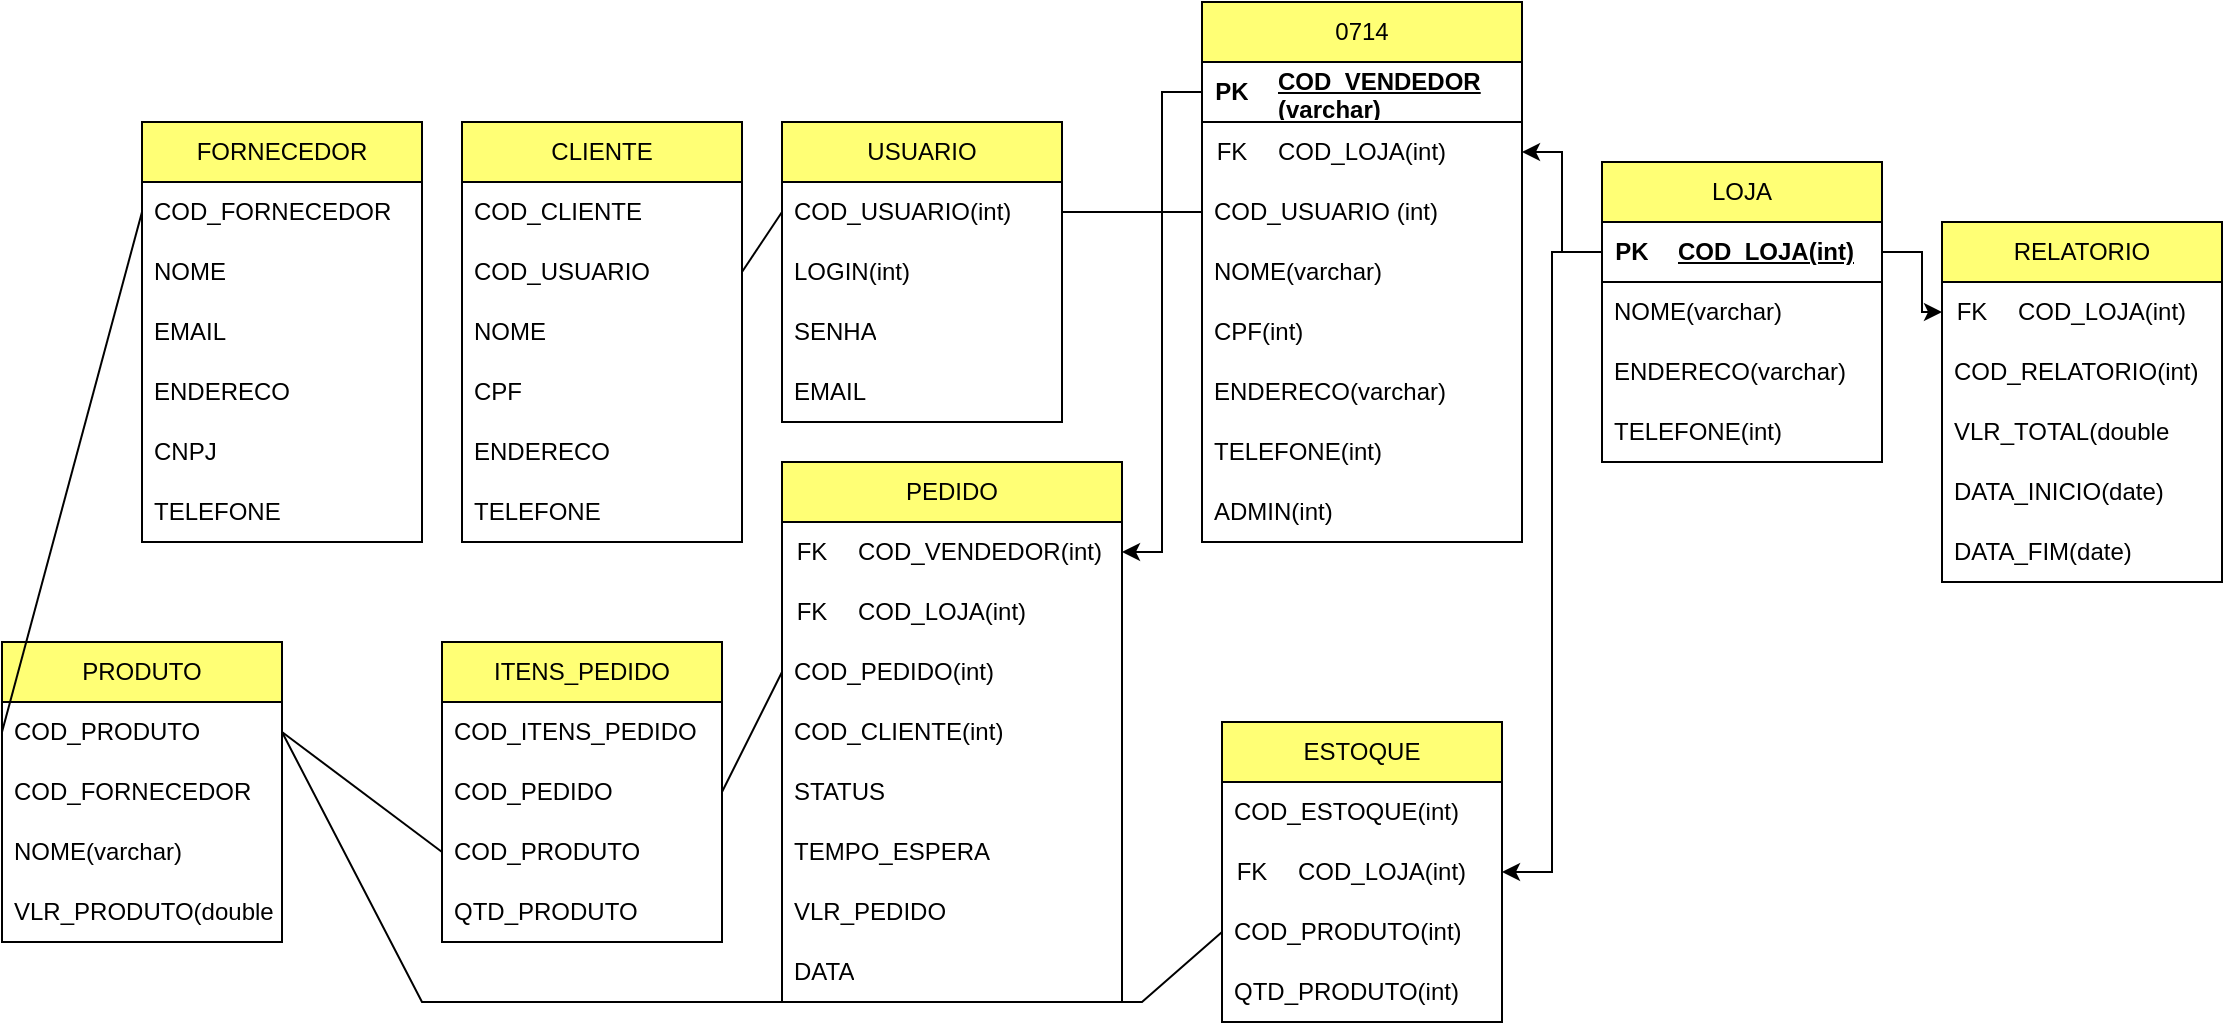<mxfile version="21.7.5" type="github">
  <diagram id="R2lEEEUBdFMjLlhIrx00" name="Page-1">
    <mxGraphModel dx="2072" dy="1129" grid="1" gridSize="10" guides="1" tooltips="1" connect="1" arrows="1" fold="1" page="1" pageScale="1" pageWidth="850" pageHeight="1100" math="0" shadow="0" extFonts="Permanent Marker^https://fonts.googleapis.com/css?family=Permanent+Marker">
      <root>
        <mxCell id="0" />
        <mxCell id="1" parent="0" />
        <mxCell id="6euLBbNawALFKnhl1Kjq-1" value="USUARIO" style="swimlane;fontStyle=0;childLayout=stackLayout;horizontal=1;startSize=30;horizontalStack=0;resizeParent=1;resizeParentMax=0;resizeLast=0;collapsible=1;marginBottom=0;whiteSpace=wrap;html=1;fillColor=#FFFF75;" parent="1" vertex="1">
          <mxGeometry x="170" y="60" width="140" height="150" as="geometry" />
        </mxCell>
        <mxCell id="6euLBbNawALFKnhl1Kjq-2" value="COD_USUARIO(int)" style="text;strokeColor=none;fillColor=none;align=left;verticalAlign=middle;spacingLeft=4;spacingRight=4;overflow=hidden;points=[[0,0.5],[1,0.5]];portConstraint=eastwest;rotatable=0;whiteSpace=wrap;html=1;" parent="6euLBbNawALFKnhl1Kjq-1" vertex="1">
          <mxGeometry y="30" width="140" height="30" as="geometry" />
        </mxCell>
        <mxCell id="6euLBbNawALFKnhl1Kjq-3" value="LOGIN(int)" style="text;strokeColor=none;fillColor=none;align=left;verticalAlign=middle;spacingLeft=4;spacingRight=4;overflow=hidden;points=[[0,0.5],[1,0.5]];portConstraint=eastwest;rotatable=0;whiteSpace=wrap;html=1;" parent="6euLBbNawALFKnhl1Kjq-1" vertex="1">
          <mxGeometry y="60" width="140" height="30" as="geometry" />
        </mxCell>
        <mxCell id="6euLBbNawALFKnhl1Kjq-4" value="SENHA" style="text;strokeColor=none;fillColor=none;align=left;verticalAlign=middle;spacingLeft=4;spacingRight=4;overflow=hidden;points=[[0,0.5],[1,0.5]];portConstraint=eastwest;rotatable=0;whiteSpace=wrap;html=1;" parent="6euLBbNawALFKnhl1Kjq-1" vertex="1">
          <mxGeometry y="90" width="140" height="30" as="geometry" />
        </mxCell>
        <mxCell id="6euLBbNawALFKnhl1Kjq-5" value="EMAIL" style="text;strokeColor=none;fillColor=none;align=left;verticalAlign=middle;spacingLeft=4;spacingRight=4;overflow=hidden;points=[[0,0.5],[1,0.5]];portConstraint=eastwest;rotatable=0;whiteSpace=wrap;html=1;" parent="6euLBbNawALFKnhl1Kjq-1" vertex="1">
          <mxGeometry y="120" width="140" height="30" as="geometry" />
        </mxCell>
        <mxCell id="6euLBbNawALFKnhl1Kjq-6" value="CLIENTE" style="swimlane;fontStyle=0;childLayout=stackLayout;horizontal=1;startSize=30;horizontalStack=0;resizeParent=1;resizeParentMax=0;resizeLast=0;collapsible=1;marginBottom=0;whiteSpace=wrap;html=1;fillColor=#FFFF75;" parent="1" vertex="1">
          <mxGeometry x="10" y="60" width="140" height="210" as="geometry" />
        </mxCell>
        <mxCell id="6euLBbNawALFKnhl1Kjq-7" value="COD_CLIENTE" style="text;strokeColor=none;fillColor=none;align=left;verticalAlign=middle;spacingLeft=4;spacingRight=4;overflow=hidden;points=[[0,0.5],[1,0.5]];portConstraint=eastwest;rotatable=0;whiteSpace=wrap;html=1;" parent="6euLBbNawALFKnhl1Kjq-6" vertex="1">
          <mxGeometry y="30" width="140" height="30" as="geometry" />
        </mxCell>
        <mxCell id="6euLBbNawALFKnhl1Kjq-13" value="COD_USUARIO" style="text;strokeColor=none;fillColor=none;align=left;verticalAlign=middle;spacingLeft=4;spacingRight=4;overflow=hidden;points=[[0,0.5],[1,0.5]];portConstraint=eastwest;rotatable=0;whiteSpace=wrap;html=1;" parent="6euLBbNawALFKnhl1Kjq-6" vertex="1">
          <mxGeometry y="60" width="140" height="30" as="geometry" />
        </mxCell>
        <mxCell id="6euLBbNawALFKnhl1Kjq-8" value="NOME" style="text;strokeColor=none;fillColor=none;align=left;verticalAlign=middle;spacingLeft=4;spacingRight=4;overflow=hidden;points=[[0,0.5],[1,0.5]];portConstraint=eastwest;rotatable=0;whiteSpace=wrap;html=1;" parent="6euLBbNawALFKnhl1Kjq-6" vertex="1">
          <mxGeometry y="90" width="140" height="30" as="geometry" />
        </mxCell>
        <mxCell id="6euLBbNawALFKnhl1Kjq-9" value="CPF" style="text;strokeColor=none;fillColor=none;align=left;verticalAlign=middle;spacingLeft=4;spacingRight=4;overflow=hidden;points=[[0,0.5],[1,0.5]];portConstraint=eastwest;rotatable=0;whiteSpace=wrap;html=1;" parent="6euLBbNawALFKnhl1Kjq-6" vertex="1">
          <mxGeometry y="120" width="140" height="30" as="geometry" />
        </mxCell>
        <mxCell id="6euLBbNawALFKnhl1Kjq-10" value="ENDERECO" style="text;strokeColor=none;fillColor=none;align=left;verticalAlign=middle;spacingLeft=4;spacingRight=4;overflow=hidden;points=[[0,0.5],[1,0.5]];portConstraint=eastwest;rotatable=0;whiteSpace=wrap;html=1;" parent="6euLBbNawALFKnhl1Kjq-6" vertex="1">
          <mxGeometry y="150" width="140" height="30" as="geometry" />
        </mxCell>
        <mxCell id="6euLBbNawALFKnhl1Kjq-11" value="TELEFONE" style="text;strokeColor=none;fillColor=none;align=left;verticalAlign=middle;spacingLeft=4;spacingRight=4;overflow=hidden;points=[[0,0.5],[1,0.5]];portConstraint=eastwest;rotatable=0;whiteSpace=wrap;html=1;" parent="6euLBbNawALFKnhl1Kjq-6" vertex="1">
          <mxGeometry y="180" width="140" height="30" as="geometry" />
        </mxCell>
        <mxCell id="6euLBbNawALFKnhl1Kjq-14" value="" style="endArrow=none;html=1;rounded=0;entryX=0;entryY=0.5;entryDx=0;entryDy=0;exitX=1;exitY=0.5;exitDx=0;exitDy=0;" parent="1" source="6euLBbNawALFKnhl1Kjq-13" target="6euLBbNawALFKnhl1Kjq-2" edge="1">
          <mxGeometry width="50" height="50" relative="1" as="geometry">
            <mxPoint x="400" y="250" as="sourcePoint" />
            <mxPoint x="450" y="200" as="targetPoint" />
          </mxGeometry>
        </mxCell>
        <mxCell id="6euLBbNawALFKnhl1Kjq-15" value="0714" style="swimlane;fontStyle=0;childLayout=stackLayout;horizontal=1;startSize=30;horizontalStack=0;resizeParent=1;resizeParentMax=0;resizeLast=0;collapsible=1;marginBottom=0;whiteSpace=wrap;html=1;fillColor=#FFFF75;" parent="1" vertex="1">
          <mxGeometry x="380" width="160" height="270" as="geometry" />
        </mxCell>
        <mxCell id="yWgt30FyJ93wqNs7y8Zr-31" value="" style="shape=tableRow;horizontal=0;startSize=0;swimlaneHead=0;swimlaneBody=0;fillColor=none;collapsible=0;dropTarget=0;points=[[0,0.5],[1,0.5]];portConstraint=eastwest;top=0;left=0;right=0;bottom=1;" vertex="1" parent="6euLBbNawALFKnhl1Kjq-15">
          <mxGeometry y="30" width="160" height="30" as="geometry" />
        </mxCell>
        <mxCell id="yWgt30FyJ93wqNs7y8Zr-32" value="PK" style="shape=partialRectangle;connectable=0;fillColor=none;top=0;left=0;bottom=0;right=0;fontStyle=1;overflow=hidden;whiteSpace=wrap;html=1;" vertex="1" parent="yWgt30FyJ93wqNs7y8Zr-31">
          <mxGeometry width="30" height="30" as="geometry">
            <mxRectangle width="30" height="30" as="alternateBounds" />
          </mxGeometry>
        </mxCell>
        <mxCell id="yWgt30FyJ93wqNs7y8Zr-33" value="COD_VENDEDOR (varchar)" style="shape=partialRectangle;connectable=0;fillColor=none;top=0;left=0;bottom=0;right=0;align=left;spacingLeft=6;fontStyle=5;overflow=hidden;whiteSpace=wrap;html=1;" vertex="1" parent="yWgt30FyJ93wqNs7y8Zr-31">
          <mxGeometry x="30" width="150" height="30" as="geometry">
            <mxRectangle width="150" height="30" as="alternateBounds" />
          </mxGeometry>
        </mxCell>
        <mxCell id="yWgt30FyJ93wqNs7y8Zr-81" value="" style="shape=table;startSize=0;container=1;collapsible=1;childLayout=tableLayout;fixedRows=1;rowLines=0;fontStyle=0;align=center;resizeLast=1;strokeColor=none;fillColor=none;collapsible=0;" vertex="1" parent="6euLBbNawALFKnhl1Kjq-15">
          <mxGeometry y="60" width="160" height="30" as="geometry" />
        </mxCell>
        <mxCell id="yWgt30FyJ93wqNs7y8Zr-82" value="" style="shape=tableRow;horizontal=0;startSize=0;swimlaneHead=0;swimlaneBody=0;fillColor=none;collapsible=0;dropTarget=0;points=[[0,0.5],[1,0.5]];portConstraint=eastwest;top=0;left=0;right=0;bottom=0;" vertex="1" parent="yWgt30FyJ93wqNs7y8Zr-81">
          <mxGeometry width="160" height="30" as="geometry" />
        </mxCell>
        <mxCell id="yWgt30FyJ93wqNs7y8Zr-83" value="FK" style="shape=partialRectangle;connectable=0;fillColor=none;top=0;left=0;bottom=0;right=0;fontStyle=0;overflow=hidden;whiteSpace=wrap;html=1;" vertex="1" parent="yWgt30FyJ93wqNs7y8Zr-82">
          <mxGeometry width="30" height="30" as="geometry">
            <mxRectangle width="30" height="30" as="alternateBounds" />
          </mxGeometry>
        </mxCell>
        <mxCell id="yWgt30FyJ93wqNs7y8Zr-84" value="COD_LOJA(int)" style="shape=partialRectangle;connectable=0;fillColor=none;top=0;left=0;bottom=0;right=0;align=left;spacingLeft=6;fontStyle=0;overflow=hidden;whiteSpace=wrap;html=1;" vertex="1" parent="yWgt30FyJ93wqNs7y8Zr-82">
          <mxGeometry x="30" width="130" height="30" as="geometry">
            <mxRectangle width="130" height="30" as="alternateBounds" />
          </mxGeometry>
        </mxCell>
        <mxCell id="6euLBbNawALFKnhl1Kjq-23" value="COD_USUARIO (int)" style="text;strokeColor=none;fillColor=none;align=left;verticalAlign=middle;spacingLeft=4;spacingRight=4;overflow=hidden;points=[[0,0.5],[1,0.5]];portConstraint=eastwest;rotatable=0;whiteSpace=wrap;html=1;" parent="6euLBbNawALFKnhl1Kjq-15" vertex="1">
          <mxGeometry y="90" width="160" height="30" as="geometry" />
        </mxCell>
        <mxCell id="6euLBbNawALFKnhl1Kjq-17" value="NOME(varchar)" style="text;strokeColor=none;fillColor=none;align=left;verticalAlign=middle;spacingLeft=4;spacingRight=4;overflow=hidden;points=[[0,0.5],[1,0.5]];portConstraint=eastwest;rotatable=0;whiteSpace=wrap;html=1;" parent="6euLBbNawALFKnhl1Kjq-15" vertex="1">
          <mxGeometry y="120" width="160" height="30" as="geometry" />
        </mxCell>
        <mxCell id="6euLBbNawALFKnhl1Kjq-18" value="CPF(int)" style="text;strokeColor=none;fillColor=none;align=left;verticalAlign=middle;spacingLeft=4;spacingRight=4;overflow=hidden;points=[[0,0.5],[1,0.5]];portConstraint=eastwest;rotatable=0;whiteSpace=wrap;html=1;" parent="6euLBbNawALFKnhl1Kjq-15" vertex="1">
          <mxGeometry y="150" width="160" height="30" as="geometry" />
        </mxCell>
        <mxCell id="6euLBbNawALFKnhl1Kjq-20" value="ENDERECO(varchar)" style="text;strokeColor=none;fillColor=none;align=left;verticalAlign=middle;spacingLeft=4;spacingRight=4;overflow=hidden;points=[[0,0.5],[1,0.5]];portConstraint=eastwest;rotatable=0;whiteSpace=wrap;html=1;" parent="6euLBbNawALFKnhl1Kjq-15" vertex="1">
          <mxGeometry y="180" width="160" height="30" as="geometry" />
        </mxCell>
        <mxCell id="6euLBbNawALFKnhl1Kjq-21" value="TELEFONE(int)" style="text;strokeColor=none;fillColor=none;align=left;verticalAlign=middle;spacingLeft=4;spacingRight=4;overflow=hidden;points=[[0,0.5],[1,0.5]];portConstraint=eastwest;rotatable=0;whiteSpace=wrap;html=1;" parent="6euLBbNawALFKnhl1Kjq-15" vertex="1">
          <mxGeometry y="210" width="160" height="30" as="geometry" />
        </mxCell>
        <mxCell id="6euLBbNawALFKnhl1Kjq-25" value="ADMIN(int)" style="text;strokeColor=none;fillColor=none;align=left;verticalAlign=middle;spacingLeft=4;spacingRight=4;overflow=hidden;points=[[0,0.5],[1,0.5]];portConstraint=eastwest;rotatable=0;whiteSpace=wrap;html=1;" parent="6euLBbNawALFKnhl1Kjq-15" vertex="1">
          <mxGeometry y="240" width="160" height="30" as="geometry" />
        </mxCell>
        <mxCell id="6euLBbNawALFKnhl1Kjq-24" value="" style="endArrow=none;html=1;rounded=0;entryX=0;entryY=0.5;entryDx=0;entryDy=0;exitX=1;exitY=0.5;exitDx=0;exitDy=0;" parent="1" source="6euLBbNawALFKnhl1Kjq-2" target="6euLBbNawALFKnhl1Kjq-23" edge="1">
          <mxGeometry width="50" height="50" relative="1" as="geometry">
            <mxPoint x="310" y="195" as="sourcePoint" />
            <mxPoint x="350" y="165" as="targetPoint" />
          </mxGeometry>
        </mxCell>
        <mxCell id="6euLBbNawALFKnhl1Kjq-26" value="LOJA" style="swimlane;fontStyle=0;childLayout=stackLayout;horizontal=1;startSize=30;horizontalStack=0;resizeParent=1;resizeParentMax=0;resizeLast=0;collapsible=1;marginBottom=0;whiteSpace=wrap;html=1;fillColor=#FFFF75;" parent="1" vertex="1">
          <mxGeometry x="580" y="80" width="140" height="150" as="geometry" />
        </mxCell>
        <mxCell id="yWgt30FyJ93wqNs7y8Zr-75" value="" style="shape=table;startSize=0;container=1;collapsible=1;childLayout=tableLayout;fixedRows=1;rowLines=0;fontStyle=0;align=center;resizeLast=1;strokeColor=none;fillColor=none;collapsible=0;" vertex="1" parent="6euLBbNawALFKnhl1Kjq-26">
          <mxGeometry y="30" width="140" height="30" as="geometry" />
        </mxCell>
        <mxCell id="yWgt30FyJ93wqNs7y8Zr-76" value="" style="shape=tableRow;horizontal=0;startSize=0;swimlaneHead=0;swimlaneBody=0;fillColor=none;collapsible=0;dropTarget=0;points=[[0,0.5],[1,0.5]];portConstraint=eastwest;top=0;left=0;right=0;bottom=1;" vertex="1" parent="yWgt30FyJ93wqNs7y8Zr-75">
          <mxGeometry width="140" height="30" as="geometry" />
        </mxCell>
        <mxCell id="yWgt30FyJ93wqNs7y8Zr-77" value="PK" style="shape=partialRectangle;connectable=0;fillColor=none;top=0;left=0;bottom=0;right=0;fontStyle=1;overflow=hidden;whiteSpace=wrap;html=1;" vertex="1" parent="yWgt30FyJ93wqNs7y8Zr-76">
          <mxGeometry width="30" height="30" as="geometry">
            <mxRectangle width="30" height="30" as="alternateBounds" />
          </mxGeometry>
        </mxCell>
        <mxCell id="yWgt30FyJ93wqNs7y8Zr-78" value="COD_LOJA(int)" style="shape=partialRectangle;connectable=0;fillColor=none;top=0;left=0;bottom=0;right=0;align=left;spacingLeft=6;fontStyle=5;overflow=hidden;whiteSpace=wrap;html=1;" vertex="1" parent="yWgt30FyJ93wqNs7y8Zr-76">
          <mxGeometry x="30" width="110" height="30" as="geometry">
            <mxRectangle width="110" height="30" as="alternateBounds" />
          </mxGeometry>
        </mxCell>
        <mxCell id="6euLBbNawALFKnhl1Kjq-28" value="NOME(varchar)" style="text;strokeColor=none;fillColor=none;align=left;verticalAlign=middle;spacingLeft=4;spacingRight=4;overflow=hidden;points=[[0,0.5],[1,0.5]];portConstraint=eastwest;rotatable=0;whiteSpace=wrap;html=1;" parent="6euLBbNawALFKnhl1Kjq-26" vertex="1">
          <mxGeometry y="60" width="140" height="30" as="geometry" />
        </mxCell>
        <mxCell id="6euLBbNawALFKnhl1Kjq-29" value="ENDERECO(varchar)" style="text;strokeColor=none;fillColor=none;align=left;verticalAlign=middle;spacingLeft=4;spacingRight=4;overflow=hidden;points=[[0,0.5],[1,0.5]];portConstraint=eastwest;rotatable=0;whiteSpace=wrap;html=1;" parent="6euLBbNawALFKnhl1Kjq-26" vertex="1">
          <mxGeometry y="90" width="140" height="30" as="geometry" />
        </mxCell>
        <mxCell id="6euLBbNawALFKnhl1Kjq-30" value="TELEFONE(int)" style="text;strokeColor=none;fillColor=none;align=left;verticalAlign=middle;spacingLeft=4;spacingRight=4;overflow=hidden;points=[[0,0.5],[1,0.5]];portConstraint=eastwest;rotatable=0;whiteSpace=wrap;html=1;" parent="6euLBbNawALFKnhl1Kjq-26" vertex="1">
          <mxGeometry y="120" width="140" height="30" as="geometry" />
        </mxCell>
        <mxCell id="6euLBbNawALFKnhl1Kjq-32" value="PEDIDO" style="swimlane;fontStyle=0;childLayout=stackLayout;horizontal=1;startSize=30;horizontalStack=0;resizeParent=1;resizeParentMax=0;resizeLast=0;collapsible=1;marginBottom=0;whiteSpace=wrap;html=1;fillColor=#FFFF75;" parent="1" vertex="1">
          <mxGeometry x="170" y="230" width="170" height="270" as="geometry" />
        </mxCell>
        <mxCell id="yWgt30FyJ93wqNs7y8Zr-64" value="" style="shape=table;startSize=0;container=1;collapsible=1;childLayout=tableLayout;fixedRows=1;rowLines=0;fontStyle=0;align=center;resizeLast=1;strokeColor=none;fillColor=none;collapsible=0;" vertex="1" parent="6euLBbNawALFKnhl1Kjq-32">
          <mxGeometry y="30" width="170" height="30" as="geometry" />
        </mxCell>
        <mxCell id="yWgt30FyJ93wqNs7y8Zr-65" value="" style="shape=tableRow;horizontal=0;startSize=0;swimlaneHead=0;swimlaneBody=0;fillColor=none;collapsible=0;dropTarget=0;points=[[0,0.5],[1,0.5]];portConstraint=eastwest;top=0;left=0;right=0;bottom=0;" vertex="1" parent="yWgt30FyJ93wqNs7y8Zr-64">
          <mxGeometry width="170" height="30" as="geometry" />
        </mxCell>
        <mxCell id="yWgt30FyJ93wqNs7y8Zr-66" value="FK" style="shape=partialRectangle;connectable=0;fillColor=none;top=0;left=0;bottom=0;right=0;fontStyle=0;overflow=hidden;whiteSpace=wrap;html=1;" vertex="1" parent="yWgt30FyJ93wqNs7y8Zr-65">
          <mxGeometry width="30" height="30" as="geometry">
            <mxRectangle width="30" height="30" as="alternateBounds" />
          </mxGeometry>
        </mxCell>
        <mxCell id="yWgt30FyJ93wqNs7y8Zr-67" value="COD_VENDEDOR(int)" style="shape=partialRectangle;connectable=0;fillColor=none;top=0;left=0;bottom=0;right=0;align=left;spacingLeft=6;fontStyle=0;overflow=hidden;whiteSpace=wrap;html=1;" vertex="1" parent="yWgt30FyJ93wqNs7y8Zr-65">
          <mxGeometry x="30" width="140" height="30" as="geometry">
            <mxRectangle width="140" height="30" as="alternateBounds" />
          </mxGeometry>
        </mxCell>
        <mxCell id="yWgt30FyJ93wqNs7y8Zr-94" value="" style="shape=table;startSize=0;container=1;collapsible=1;childLayout=tableLayout;fixedRows=1;rowLines=0;fontStyle=0;align=center;resizeLast=1;strokeColor=none;fillColor=none;collapsible=0;" vertex="1" parent="6euLBbNawALFKnhl1Kjq-32">
          <mxGeometry y="60" width="170" height="30" as="geometry" />
        </mxCell>
        <mxCell id="yWgt30FyJ93wqNs7y8Zr-95" value="" style="shape=tableRow;horizontal=0;startSize=0;swimlaneHead=0;swimlaneBody=0;fillColor=none;collapsible=0;dropTarget=0;points=[[0,0.5],[1,0.5]];portConstraint=eastwest;top=0;left=0;right=0;bottom=0;" vertex="1" parent="yWgt30FyJ93wqNs7y8Zr-94">
          <mxGeometry width="170" height="30" as="geometry" />
        </mxCell>
        <mxCell id="yWgt30FyJ93wqNs7y8Zr-96" value="FK" style="shape=partialRectangle;connectable=0;fillColor=none;top=0;left=0;bottom=0;right=0;fontStyle=0;overflow=hidden;whiteSpace=wrap;html=1;" vertex="1" parent="yWgt30FyJ93wqNs7y8Zr-95">
          <mxGeometry width="30" height="30" as="geometry">
            <mxRectangle width="30" height="30" as="alternateBounds" />
          </mxGeometry>
        </mxCell>
        <mxCell id="yWgt30FyJ93wqNs7y8Zr-97" value="COD_LOJA(int)" style="shape=partialRectangle;connectable=0;fillColor=none;top=0;left=0;bottom=0;right=0;align=left;spacingLeft=6;fontStyle=0;overflow=hidden;whiteSpace=wrap;html=1;" vertex="1" parent="yWgt30FyJ93wqNs7y8Zr-95">
          <mxGeometry x="30" width="140" height="30" as="geometry">
            <mxRectangle width="140" height="30" as="alternateBounds" />
          </mxGeometry>
        </mxCell>
        <mxCell id="6euLBbNawALFKnhl1Kjq-33" value="COD_PEDIDO(int)" style="text;strokeColor=none;fillColor=none;align=left;verticalAlign=middle;spacingLeft=4;spacingRight=4;overflow=hidden;points=[[0,0.5],[1,0.5]];portConstraint=eastwest;rotatable=0;whiteSpace=wrap;html=1;" parent="6euLBbNawALFKnhl1Kjq-32" vertex="1">
          <mxGeometry y="90" width="170" height="30" as="geometry" />
        </mxCell>
        <mxCell id="6euLBbNawALFKnhl1Kjq-41" value="COD_CLIENTE(int)" style="text;strokeColor=none;fillColor=none;align=left;verticalAlign=middle;spacingLeft=4;spacingRight=4;overflow=hidden;points=[[0,0.5],[1,0.5]];portConstraint=eastwest;rotatable=0;whiteSpace=wrap;html=1;" parent="6euLBbNawALFKnhl1Kjq-32" vertex="1">
          <mxGeometry y="120" width="170" height="30" as="geometry" />
        </mxCell>
        <mxCell id="6euLBbNawALFKnhl1Kjq-46" value="STATUS" style="text;strokeColor=none;fillColor=none;align=left;verticalAlign=middle;spacingLeft=4;spacingRight=4;overflow=hidden;points=[[0,0.5],[1,0.5]];portConstraint=eastwest;rotatable=0;whiteSpace=wrap;html=1;" parent="6euLBbNawALFKnhl1Kjq-32" vertex="1">
          <mxGeometry y="150" width="170" height="30" as="geometry" />
        </mxCell>
        <mxCell id="6euLBbNawALFKnhl1Kjq-76" value="TEMPO_ESPERA" style="text;strokeColor=none;fillColor=none;align=left;verticalAlign=middle;spacingLeft=4;spacingRight=4;overflow=hidden;points=[[0,0.5],[1,0.5]];portConstraint=eastwest;rotatable=0;whiteSpace=wrap;html=1;" parent="6euLBbNawALFKnhl1Kjq-32" vertex="1">
          <mxGeometry y="180" width="170" height="30" as="geometry" />
        </mxCell>
        <mxCell id="6euLBbNawALFKnhl1Kjq-47" value="VLR_PEDIDO" style="text;strokeColor=none;fillColor=none;align=left;verticalAlign=middle;spacingLeft=4;spacingRight=4;overflow=hidden;points=[[0,0.5],[1,0.5]];portConstraint=eastwest;rotatable=0;whiteSpace=wrap;html=1;" parent="6euLBbNawALFKnhl1Kjq-32" vertex="1">
          <mxGeometry y="210" width="170" height="30" as="geometry" />
        </mxCell>
        <mxCell id="6euLBbNawALFKnhl1Kjq-48" value="DATA" style="text;strokeColor=none;fillColor=none;align=left;verticalAlign=middle;spacingLeft=4;spacingRight=4;overflow=hidden;points=[[0,0.5],[1,0.5]];portConstraint=eastwest;rotatable=0;whiteSpace=wrap;html=1;" parent="6euLBbNawALFKnhl1Kjq-32" vertex="1">
          <mxGeometry y="240" width="170" height="30" as="geometry" />
        </mxCell>
        <mxCell id="6euLBbNawALFKnhl1Kjq-37" value="ITENS_PEDIDO" style="swimlane;fontStyle=0;childLayout=stackLayout;horizontal=1;startSize=30;horizontalStack=0;resizeParent=1;resizeParentMax=0;resizeLast=0;collapsible=1;marginBottom=0;whiteSpace=wrap;html=1;fillColor=#FFFF75;" parent="1" vertex="1">
          <mxGeometry y="320" width="140" height="150" as="geometry" />
        </mxCell>
        <mxCell id="6euLBbNawALFKnhl1Kjq-38" value="COD_ITENS_PEDIDO" style="text;strokeColor=none;fillColor=none;align=left;verticalAlign=middle;spacingLeft=4;spacingRight=4;overflow=hidden;points=[[0,0.5],[1,0.5]];portConstraint=eastwest;rotatable=0;whiteSpace=wrap;html=1;" parent="6euLBbNawALFKnhl1Kjq-37" vertex="1">
          <mxGeometry y="30" width="140" height="30" as="geometry" />
        </mxCell>
        <mxCell id="6euLBbNawALFKnhl1Kjq-39" value="COD_PEDIDO" style="text;strokeColor=none;fillColor=none;align=left;verticalAlign=middle;spacingLeft=4;spacingRight=4;overflow=hidden;points=[[0,0.5],[1,0.5]];portConstraint=eastwest;rotatable=0;whiteSpace=wrap;html=1;" parent="6euLBbNawALFKnhl1Kjq-37" vertex="1">
          <mxGeometry y="60" width="140" height="30" as="geometry" />
        </mxCell>
        <mxCell id="6euLBbNawALFKnhl1Kjq-49" value="COD_PRODUTO" style="text;strokeColor=none;fillColor=none;align=left;verticalAlign=middle;spacingLeft=4;spacingRight=4;overflow=hidden;points=[[0,0.5],[1,0.5]];portConstraint=eastwest;rotatable=0;whiteSpace=wrap;html=1;" parent="6euLBbNawALFKnhl1Kjq-37" vertex="1">
          <mxGeometry y="90" width="140" height="30" as="geometry" />
        </mxCell>
        <mxCell id="6euLBbNawALFKnhl1Kjq-50" value="QTD_PRODUTO" style="text;strokeColor=none;fillColor=none;align=left;verticalAlign=middle;spacingLeft=4;spacingRight=4;overflow=hidden;points=[[0,0.5],[1,0.5]];portConstraint=eastwest;rotatable=0;whiteSpace=wrap;html=1;" parent="6euLBbNawALFKnhl1Kjq-37" vertex="1">
          <mxGeometry y="120" width="140" height="30" as="geometry" />
        </mxCell>
        <mxCell id="6euLBbNawALFKnhl1Kjq-40" value="" style="endArrow=none;html=1;rounded=0;entryX=0;entryY=0.5;entryDx=0;entryDy=0;exitX=1;exitY=0.5;exitDx=0;exitDy=0;" parent="1" source="6euLBbNawALFKnhl1Kjq-39" target="6euLBbNawALFKnhl1Kjq-33" edge="1">
          <mxGeometry width="50" height="50" relative="1" as="geometry">
            <mxPoint x="170" y="370" as="sourcePoint" />
            <mxPoint x="260" y="115" as="targetPoint" />
          </mxGeometry>
        </mxCell>
        <mxCell id="6euLBbNawALFKnhl1Kjq-51" value="PRODUTO" style="swimlane;fontStyle=0;childLayout=stackLayout;horizontal=1;startSize=30;horizontalStack=0;resizeParent=1;resizeParentMax=0;resizeLast=0;collapsible=1;marginBottom=0;whiteSpace=wrap;html=1;fillColor=#FFFF75;" parent="1" vertex="1">
          <mxGeometry x="-220" y="320" width="140" height="150" as="geometry" />
        </mxCell>
        <mxCell id="6euLBbNawALFKnhl1Kjq-52" value="COD_PRODUTO" style="text;strokeColor=none;fillColor=none;align=left;verticalAlign=middle;spacingLeft=4;spacingRight=4;overflow=hidden;points=[[0,0.5],[1,0.5]];portConstraint=eastwest;rotatable=0;whiteSpace=wrap;html=1;" parent="6euLBbNawALFKnhl1Kjq-51" vertex="1">
          <mxGeometry y="30" width="140" height="30" as="geometry" />
        </mxCell>
        <mxCell id="6euLBbNawALFKnhl1Kjq-64" value="COD_FORNECEDOR" style="text;strokeColor=none;fillColor=none;align=left;verticalAlign=middle;spacingLeft=4;spacingRight=4;overflow=hidden;points=[[0,0.5],[1,0.5]];portConstraint=eastwest;rotatable=0;whiteSpace=wrap;html=1;" parent="6euLBbNawALFKnhl1Kjq-51" vertex="1">
          <mxGeometry y="60" width="140" height="30" as="geometry" />
        </mxCell>
        <mxCell id="6euLBbNawALFKnhl1Kjq-53" value="NOME(varchar)" style="text;strokeColor=none;fillColor=none;align=left;verticalAlign=middle;spacingLeft=4;spacingRight=4;overflow=hidden;points=[[0,0.5],[1,0.5]];portConstraint=eastwest;rotatable=0;whiteSpace=wrap;html=1;" parent="6euLBbNawALFKnhl1Kjq-51" vertex="1">
          <mxGeometry y="90" width="140" height="30" as="geometry" />
        </mxCell>
        <mxCell id="6euLBbNawALFKnhl1Kjq-55" value="VLR_PRODUTO(double)" style="text;strokeColor=none;fillColor=none;align=left;verticalAlign=middle;spacingLeft=4;spacingRight=4;overflow=hidden;points=[[0,0.5],[1,0.5]];portConstraint=eastwest;rotatable=0;whiteSpace=wrap;html=1;" parent="6euLBbNawALFKnhl1Kjq-51" vertex="1">
          <mxGeometry y="120" width="140" height="30" as="geometry" />
        </mxCell>
        <mxCell id="6euLBbNawALFKnhl1Kjq-56" value="" style="endArrow=none;html=1;rounded=0;entryX=1;entryY=0.5;entryDx=0;entryDy=0;exitX=0;exitY=0.5;exitDx=0;exitDy=0;" parent="1" source="6euLBbNawALFKnhl1Kjq-49" target="6euLBbNawALFKnhl1Kjq-52" edge="1">
          <mxGeometry width="50" height="50" relative="1" as="geometry">
            <mxPoint x="160" y="365" as="sourcePoint" />
            <mxPoint x="180" y="275" as="targetPoint" />
          </mxGeometry>
        </mxCell>
        <mxCell id="6euLBbNawALFKnhl1Kjq-57" value="FORNECEDOR" style="swimlane;fontStyle=0;childLayout=stackLayout;horizontal=1;startSize=30;horizontalStack=0;resizeParent=1;resizeParentMax=0;resizeLast=0;collapsible=1;marginBottom=0;whiteSpace=wrap;html=1;fillColor=#FFFF75;" parent="1" vertex="1">
          <mxGeometry x="-150" y="60" width="140" height="210" as="geometry" />
        </mxCell>
        <mxCell id="6euLBbNawALFKnhl1Kjq-58" value="COD_FORNECEDOR" style="text;strokeColor=none;fillColor=none;align=left;verticalAlign=middle;spacingLeft=4;spacingRight=4;overflow=hidden;points=[[0,0.5],[1,0.5]];portConstraint=eastwest;rotatable=0;whiteSpace=wrap;html=1;" parent="6euLBbNawALFKnhl1Kjq-57" vertex="1">
          <mxGeometry y="30" width="140" height="30" as="geometry" />
        </mxCell>
        <mxCell id="6euLBbNawALFKnhl1Kjq-59" value="NOME" style="text;strokeColor=none;fillColor=none;align=left;verticalAlign=middle;spacingLeft=4;spacingRight=4;overflow=hidden;points=[[0,0.5],[1,0.5]];portConstraint=eastwest;rotatable=0;whiteSpace=wrap;html=1;" parent="6euLBbNawALFKnhl1Kjq-57" vertex="1">
          <mxGeometry y="60" width="140" height="30" as="geometry" />
        </mxCell>
        <mxCell id="6euLBbNawALFKnhl1Kjq-63" value="EMAIL" style="text;strokeColor=none;fillColor=none;align=left;verticalAlign=middle;spacingLeft=4;spacingRight=4;overflow=hidden;points=[[0,0.5],[1,0.5]];portConstraint=eastwest;rotatable=0;whiteSpace=wrap;html=1;" parent="6euLBbNawALFKnhl1Kjq-57" vertex="1">
          <mxGeometry y="90" width="140" height="30" as="geometry" />
        </mxCell>
        <mxCell id="6euLBbNawALFKnhl1Kjq-60" value="ENDERECO" style="text;strokeColor=none;fillColor=none;align=left;verticalAlign=middle;spacingLeft=4;spacingRight=4;overflow=hidden;points=[[0,0.5],[1,0.5]];portConstraint=eastwest;rotatable=0;whiteSpace=wrap;html=1;" parent="6euLBbNawALFKnhl1Kjq-57" vertex="1">
          <mxGeometry y="120" width="140" height="30" as="geometry" />
        </mxCell>
        <mxCell id="6euLBbNawALFKnhl1Kjq-61" value="CNPJ" style="text;strokeColor=none;fillColor=none;align=left;verticalAlign=middle;spacingLeft=4;spacingRight=4;overflow=hidden;points=[[0,0.5],[1,0.5]];portConstraint=eastwest;rotatable=0;whiteSpace=wrap;html=1;" parent="6euLBbNawALFKnhl1Kjq-57" vertex="1">
          <mxGeometry y="150" width="140" height="30" as="geometry" />
        </mxCell>
        <mxCell id="6euLBbNawALFKnhl1Kjq-62" value="TELEFONE" style="text;strokeColor=none;fillColor=none;align=left;verticalAlign=middle;spacingLeft=4;spacingRight=4;overflow=hidden;points=[[0,0.5],[1,0.5]];portConstraint=eastwest;rotatable=0;whiteSpace=wrap;html=1;" parent="6euLBbNawALFKnhl1Kjq-57" vertex="1">
          <mxGeometry y="180" width="140" height="30" as="geometry" />
        </mxCell>
        <mxCell id="6euLBbNawALFKnhl1Kjq-66" value="" style="endArrow=none;html=1;rounded=0;entryX=0;entryY=0.5;entryDx=0;entryDy=0;exitX=0;exitY=0.5;exitDx=0;exitDy=0;" parent="1" source="6euLBbNawALFKnhl1Kjq-52" target="6euLBbNawALFKnhl1Kjq-58" edge="1">
          <mxGeometry width="50" height="50" relative="1" as="geometry">
            <mxPoint x="250" y="340" as="sourcePoint" />
            <mxPoint x="300" y="290" as="targetPoint" />
          </mxGeometry>
        </mxCell>
        <mxCell id="6euLBbNawALFKnhl1Kjq-67" value="ESTOQUE" style="swimlane;fontStyle=0;childLayout=stackLayout;horizontal=1;startSize=30;horizontalStack=0;resizeParent=1;resizeParentMax=0;resizeLast=0;collapsible=1;marginBottom=0;whiteSpace=wrap;html=1;fillColor=#FFFF75;" parent="1" vertex="1">
          <mxGeometry x="390" y="360" width="140" height="150" as="geometry" />
        </mxCell>
        <mxCell id="6euLBbNawALFKnhl1Kjq-68" value="COD_ESTOQUE(int)" style="text;strokeColor=none;fillColor=none;align=left;verticalAlign=middle;spacingLeft=4;spacingRight=4;overflow=hidden;points=[[0,0.5],[1,0.5]];portConstraint=eastwest;rotatable=0;whiteSpace=wrap;html=1;" parent="6euLBbNawALFKnhl1Kjq-67" vertex="1">
          <mxGeometry y="30" width="140" height="30" as="geometry" />
        </mxCell>
        <mxCell id="yWgt30FyJ93wqNs7y8Zr-88" value="" style="shape=table;startSize=0;container=1;collapsible=1;childLayout=tableLayout;fixedRows=1;rowLines=0;fontStyle=0;align=center;resizeLast=1;strokeColor=none;fillColor=none;collapsible=0;" vertex="1" parent="6euLBbNawALFKnhl1Kjq-67">
          <mxGeometry y="60" width="140" height="30" as="geometry" />
        </mxCell>
        <mxCell id="yWgt30FyJ93wqNs7y8Zr-89" value="" style="shape=tableRow;horizontal=0;startSize=0;swimlaneHead=0;swimlaneBody=0;fillColor=none;collapsible=0;dropTarget=0;points=[[0,0.5],[1,0.5]];portConstraint=eastwest;top=0;left=0;right=0;bottom=0;" vertex="1" parent="yWgt30FyJ93wqNs7y8Zr-88">
          <mxGeometry width="140" height="30" as="geometry" />
        </mxCell>
        <mxCell id="yWgt30FyJ93wqNs7y8Zr-90" value="FK" style="shape=partialRectangle;connectable=0;fillColor=none;top=0;left=0;bottom=0;right=0;fontStyle=0;overflow=hidden;whiteSpace=wrap;html=1;" vertex="1" parent="yWgt30FyJ93wqNs7y8Zr-89">
          <mxGeometry width="30" height="30" as="geometry">
            <mxRectangle width="30" height="30" as="alternateBounds" />
          </mxGeometry>
        </mxCell>
        <mxCell id="yWgt30FyJ93wqNs7y8Zr-91" value="COD_LOJA(int)" style="shape=partialRectangle;connectable=0;fillColor=none;top=0;left=0;bottom=0;right=0;align=left;spacingLeft=6;fontStyle=0;overflow=hidden;whiteSpace=wrap;html=1;" vertex="1" parent="yWgt30FyJ93wqNs7y8Zr-89">
          <mxGeometry x="30" width="110" height="30" as="geometry">
            <mxRectangle width="110" height="30" as="alternateBounds" />
          </mxGeometry>
        </mxCell>
        <mxCell id="6euLBbNawALFKnhl1Kjq-70" value="COD_PRODUTO(int)" style="text;strokeColor=none;fillColor=none;align=left;verticalAlign=middle;spacingLeft=4;spacingRight=4;overflow=hidden;points=[[0,0.5],[1,0.5]];portConstraint=eastwest;rotatable=0;whiteSpace=wrap;html=1;" parent="6euLBbNawALFKnhl1Kjq-67" vertex="1">
          <mxGeometry y="90" width="140" height="30" as="geometry" />
        </mxCell>
        <mxCell id="6euLBbNawALFKnhl1Kjq-71" value="QTD_PRODUTO(int)" style="text;strokeColor=none;fillColor=none;align=left;verticalAlign=middle;spacingLeft=4;spacingRight=4;overflow=hidden;points=[[0,0.5],[1,0.5]];portConstraint=eastwest;rotatable=0;whiteSpace=wrap;html=1;" parent="6euLBbNawALFKnhl1Kjq-67" vertex="1">
          <mxGeometry y="120" width="140" height="30" as="geometry" />
        </mxCell>
        <mxCell id="6euLBbNawALFKnhl1Kjq-75" value="" style="endArrow=none;html=1;rounded=0;entryX=0;entryY=0.5;entryDx=0;entryDy=0;exitX=1;exitY=0.5;exitDx=0;exitDy=0;" parent="1" source="6euLBbNawALFKnhl1Kjq-52" target="6euLBbNawALFKnhl1Kjq-70" edge="1">
          <mxGeometry width="50" height="50" relative="1" as="geometry">
            <mxPoint x="320" y="115" as="sourcePoint" />
            <mxPoint x="350" y="145" as="targetPoint" />
            <Array as="points">
              <mxPoint x="-10" y="500" />
              <mxPoint x="350" y="500" />
            </Array>
          </mxGeometry>
        </mxCell>
        <mxCell id="6euLBbNawALFKnhl1Kjq-77" value="RELATORIO" style="swimlane;fontStyle=0;childLayout=stackLayout;horizontal=1;startSize=30;horizontalStack=0;resizeParent=1;resizeParentMax=0;resizeLast=0;collapsible=1;marginBottom=0;whiteSpace=wrap;html=1;fillColor=#FFFF75;" parent="1" vertex="1">
          <mxGeometry x="750" y="110" width="140" height="180" as="geometry" />
        </mxCell>
        <mxCell id="yWgt30FyJ93wqNs7y8Zr-100" value="" style="shape=table;startSize=0;container=1;collapsible=1;childLayout=tableLayout;fixedRows=1;rowLines=0;fontStyle=0;align=center;resizeLast=1;strokeColor=none;fillColor=none;collapsible=0;" vertex="1" parent="6euLBbNawALFKnhl1Kjq-77">
          <mxGeometry y="30" width="140" height="30" as="geometry" />
        </mxCell>
        <mxCell id="yWgt30FyJ93wqNs7y8Zr-101" value="" style="shape=tableRow;horizontal=0;startSize=0;swimlaneHead=0;swimlaneBody=0;fillColor=none;collapsible=0;dropTarget=0;points=[[0,0.5],[1,0.5]];portConstraint=eastwest;top=0;left=0;right=0;bottom=0;" vertex="1" parent="yWgt30FyJ93wqNs7y8Zr-100">
          <mxGeometry width="140" height="30" as="geometry" />
        </mxCell>
        <mxCell id="yWgt30FyJ93wqNs7y8Zr-102" value="FK" style="shape=partialRectangle;connectable=0;fillColor=none;top=0;left=0;bottom=0;right=0;fontStyle=0;overflow=hidden;whiteSpace=wrap;html=1;" vertex="1" parent="yWgt30FyJ93wqNs7y8Zr-101">
          <mxGeometry width="30" height="30" as="geometry">
            <mxRectangle width="30" height="30" as="alternateBounds" />
          </mxGeometry>
        </mxCell>
        <mxCell id="yWgt30FyJ93wqNs7y8Zr-103" value="COD_LOJA(int)" style="shape=partialRectangle;connectable=0;fillColor=none;top=0;left=0;bottom=0;right=0;align=left;spacingLeft=6;fontStyle=0;overflow=hidden;whiteSpace=wrap;html=1;" vertex="1" parent="yWgt30FyJ93wqNs7y8Zr-101">
          <mxGeometry x="30" width="110" height="30" as="geometry">
            <mxRectangle width="110" height="30" as="alternateBounds" />
          </mxGeometry>
        </mxCell>
        <mxCell id="6euLBbNawALFKnhl1Kjq-78" value="COD_RELATORIO(int)" style="text;strokeColor=none;fillColor=none;align=left;verticalAlign=middle;spacingLeft=4;spacingRight=4;overflow=hidden;points=[[0,0.5],[1,0.5]];portConstraint=eastwest;rotatable=0;whiteSpace=wrap;html=1;" parent="6euLBbNawALFKnhl1Kjq-77" vertex="1">
          <mxGeometry y="60" width="140" height="30" as="geometry" />
        </mxCell>
        <mxCell id="6euLBbNawALFKnhl1Kjq-84" value="VLR_TOTAL(double" style="text;strokeColor=none;fillColor=none;align=left;verticalAlign=middle;spacingLeft=4;spacingRight=4;overflow=hidden;points=[[0,0.5],[1,0.5]];portConstraint=eastwest;rotatable=0;whiteSpace=wrap;html=1;" parent="6euLBbNawALFKnhl1Kjq-77" vertex="1">
          <mxGeometry y="90" width="140" height="30" as="geometry" />
        </mxCell>
        <mxCell id="6euLBbNawALFKnhl1Kjq-80" value="DATA_INICIO(date)" style="text;strokeColor=none;fillColor=none;align=left;verticalAlign=middle;spacingLeft=4;spacingRight=4;overflow=hidden;points=[[0,0.5],[1,0.5]];portConstraint=eastwest;rotatable=0;whiteSpace=wrap;html=1;" parent="6euLBbNawALFKnhl1Kjq-77" vertex="1">
          <mxGeometry y="120" width="140" height="30" as="geometry" />
        </mxCell>
        <mxCell id="6euLBbNawALFKnhl1Kjq-81" value="DATA_FIM(date)" style="text;strokeColor=none;fillColor=none;align=left;verticalAlign=middle;spacingLeft=4;spacingRight=4;overflow=hidden;points=[[0,0.5],[1,0.5]];portConstraint=eastwest;rotatable=0;whiteSpace=wrap;html=1;" parent="6euLBbNawALFKnhl1Kjq-77" vertex="1">
          <mxGeometry y="150" width="140" height="30" as="geometry" />
        </mxCell>
        <mxCell id="yWgt30FyJ93wqNs7y8Zr-68" style="edgeStyle=orthogonalEdgeStyle;rounded=0;orthogonalLoop=1;jettySize=auto;html=1;" edge="1" parent="1" source="yWgt30FyJ93wqNs7y8Zr-31" target="yWgt30FyJ93wqNs7y8Zr-65">
          <mxGeometry relative="1" as="geometry" />
        </mxCell>
        <mxCell id="yWgt30FyJ93wqNs7y8Zr-85" style="edgeStyle=orthogonalEdgeStyle;rounded=0;orthogonalLoop=1;jettySize=auto;html=1;" edge="1" parent="1" source="yWgt30FyJ93wqNs7y8Zr-76" target="yWgt30FyJ93wqNs7y8Zr-82">
          <mxGeometry relative="1" as="geometry" />
        </mxCell>
        <mxCell id="yWgt30FyJ93wqNs7y8Zr-93" style="edgeStyle=orthogonalEdgeStyle;rounded=0;orthogonalLoop=1;jettySize=auto;html=1;" edge="1" parent="1" source="yWgt30FyJ93wqNs7y8Zr-76" target="yWgt30FyJ93wqNs7y8Zr-89">
          <mxGeometry relative="1" as="geometry" />
        </mxCell>
        <mxCell id="yWgt30FyJ93wqNs7y8Zr-104" style="edgeStyle=orthogonalEdgeStyle;rounded=0;orthogonalLoop=1;jettySize=auto;html=1;" edge="1" parent="1" source="yWgt30FyJ93wqNs7y8Zr-76" target="yWgt30FyJ93wqNs7y8Zr-101">
          <mxGeometry relative="1" as="geometry" />
        </mxCell>
      </root>
    </mxGraphModel>
  </diagram>
</mxfile>
